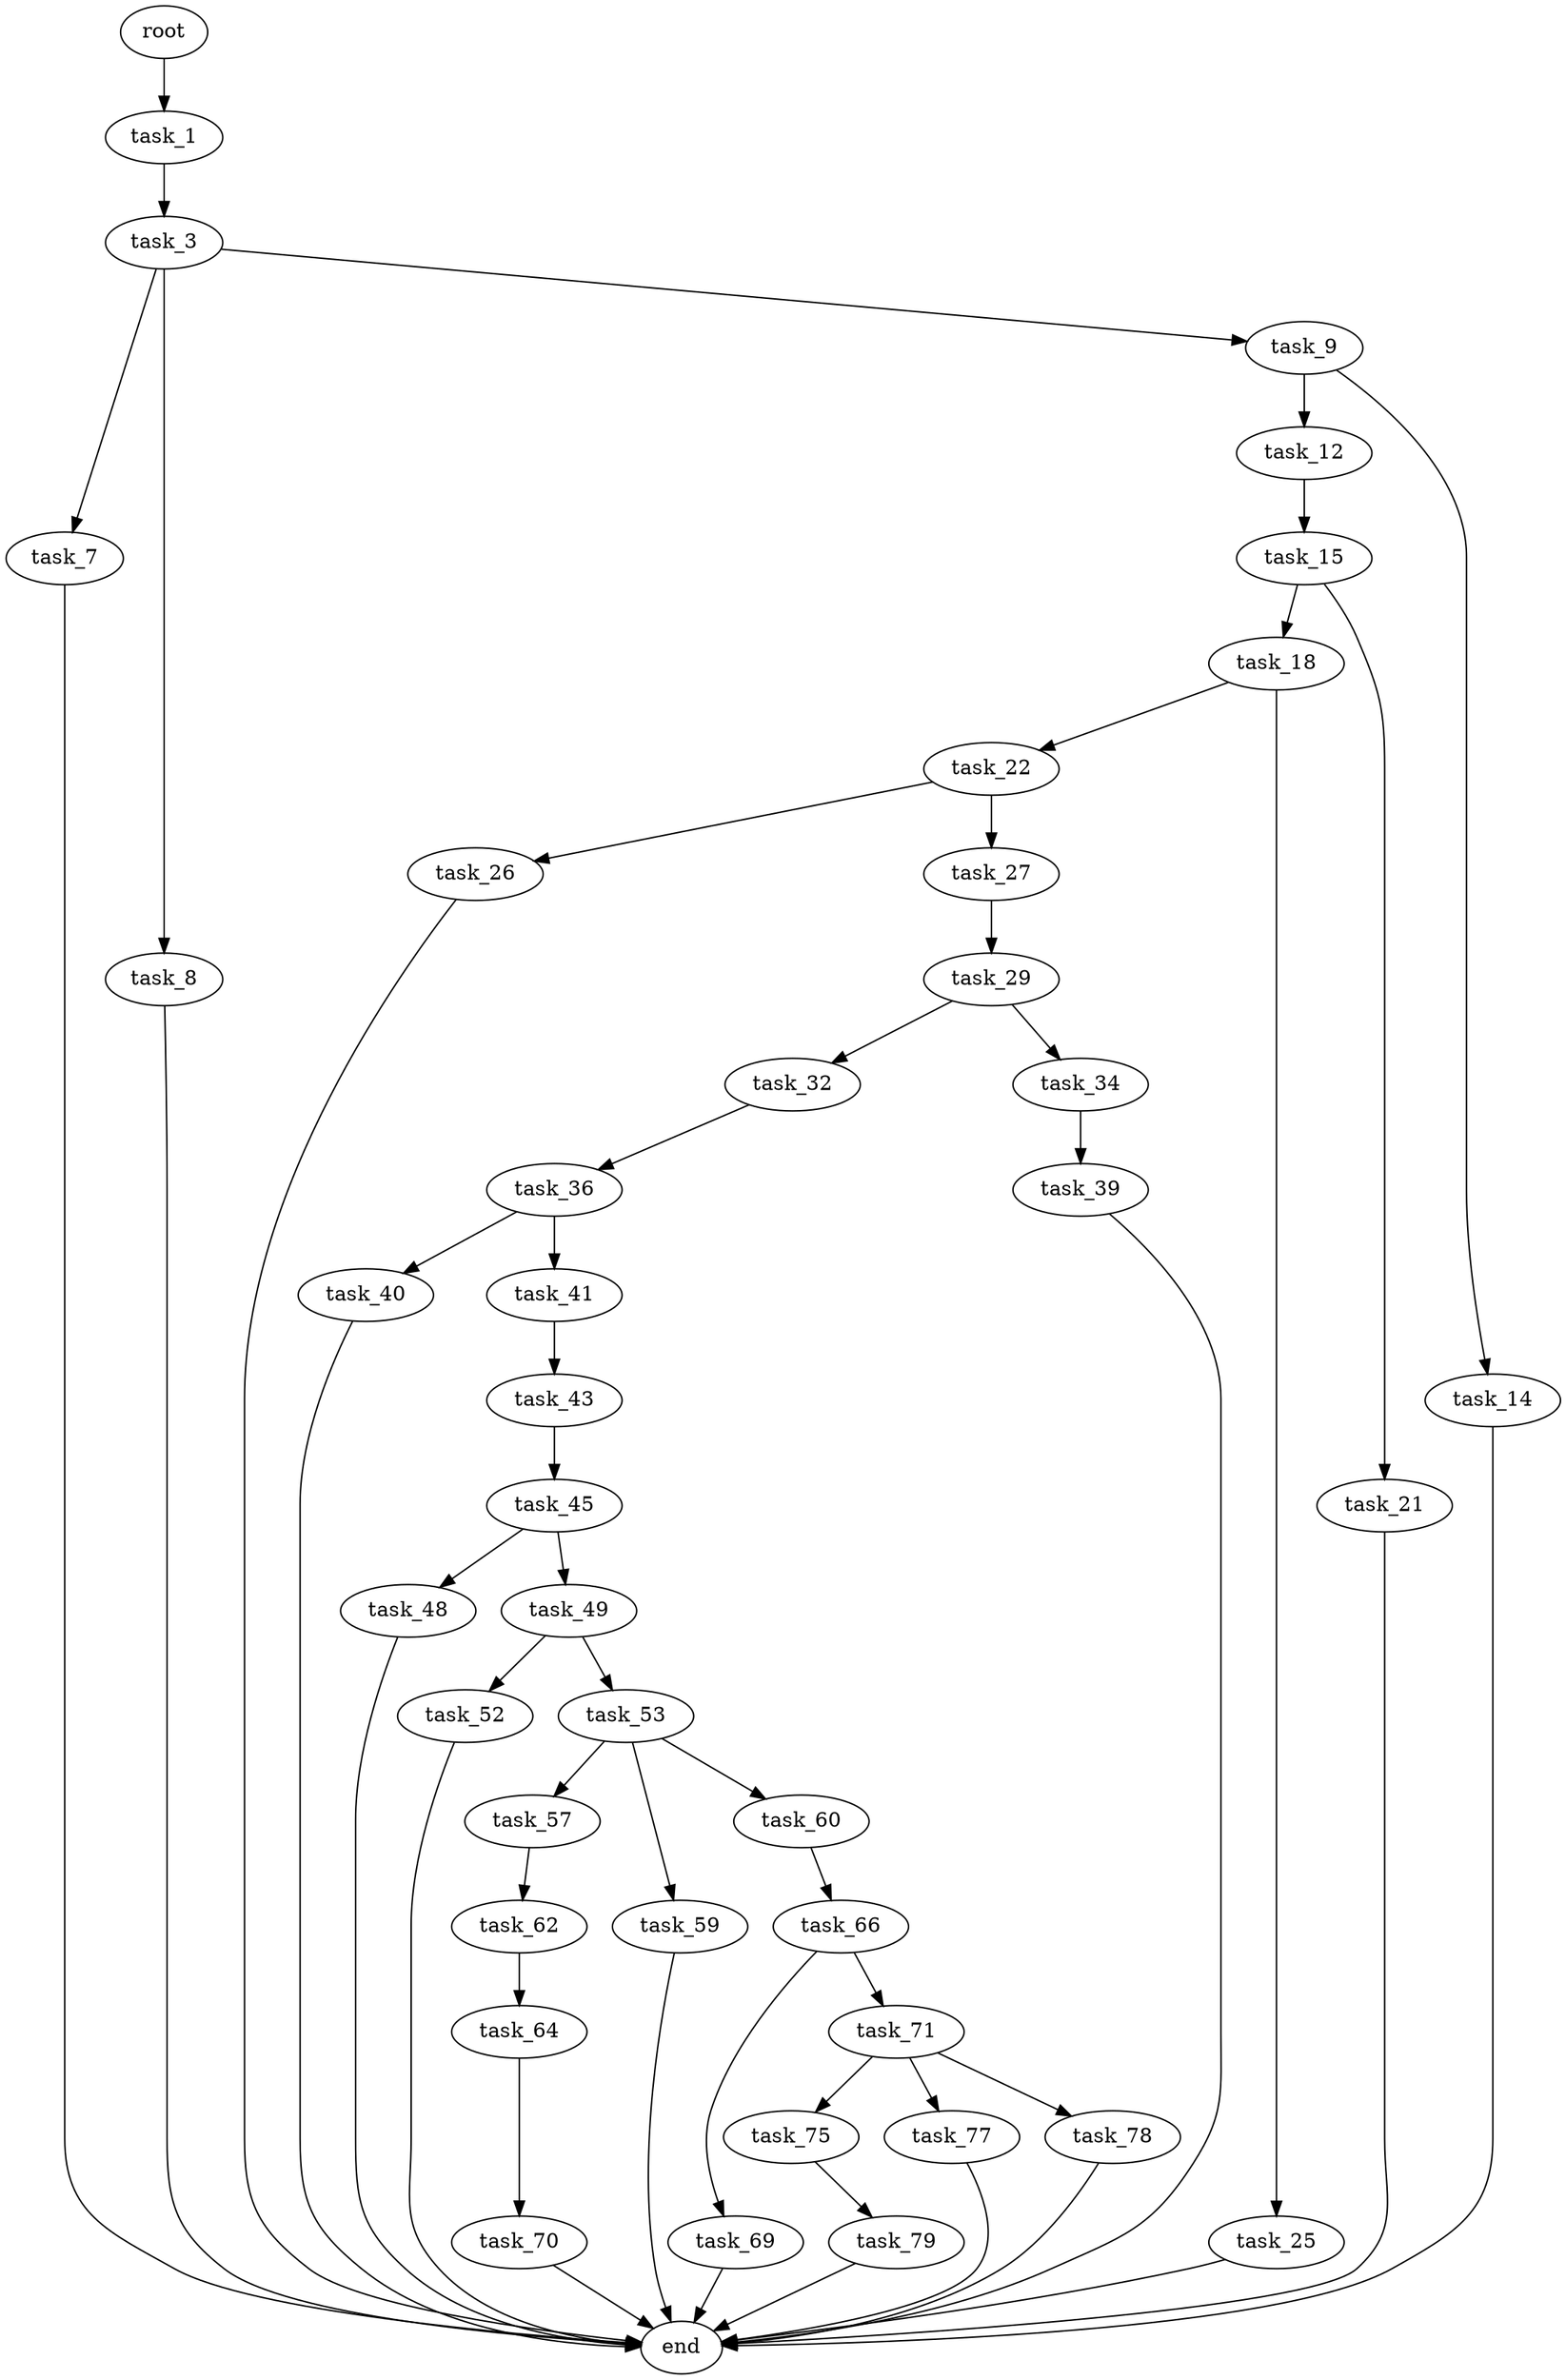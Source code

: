 digraph G {
  root [size="0.000000"];
  task_1 [size="20433978437.000000"];
  task_3 [size="756308560664.000000"];
  task_7 [size="58243627965.000000"];
  task_8 [size="39838360624.000000"];
  task_9 [size="2759014915.000000"];
  task_12 [size="28991029248.000000"];
  task_14 [size="34984513460.000000"];
  task_15 [size="134217728000.000000"];
  task_18 [size="179320245564.000000"];
  task_21 [size="1311108385.000000"];
  task_22 [size="20627606834.000000"];
  task_25 [size="231928233984.000000"];
  task_26 [size="231928233984.000000"];
  task_27 [size="14201038387.000000"];
  task_29 [size="200154452756.000000"];
  task_32 [size="11394131311.000000"];
  task_34 [size="43806634048.000000"];
  task_36 [size="231928233984.000000"];
  task_39 [size="181668902533.000000"];
  task_40 [size="8589934592.000000"];
  task_41 [size="3346953043.000000"];
  task_43 [size="37086675934.000000"];
  task_45 [size="134217728000.000000"];
  task_48 [size="1383922939.000000"];
  task_49 [size="15299699742.000000"];
  task_52 [size="368293445632.000000"];
  task_53 [size="8589934592.000000"];
  task_57 [size="1073741824000.000000"];
  task_59 [size="368293445632.000000"];
  task_60 [size="41606324079.000000"];
  task_62 [size="68719476736.000000"];
  task_64 [size="17445779326.000000"];
  task_66 [size="8589934592.000000"];
  task_69 [size="31949976484.000000"];
  task_70 [size="713008560108.000000"];
  task_71 [size="18841145523.000000"];
  task_75 [size="231928233984.000000"];
  task_77 [size="230045929005.000000"];
  task_78 [size="27176454437.000000"];
  task_79 [size="177123373814.000000"];
  end [size="0.000000"];

  root -> task_1 [size="1.000000"];
  task_1 -> task_3 [size="33554432.000000"];
  task_3 -> task_7 [size="536870912.000000"];
  task_3 -> task_8 [size="536870912.000000"];
  task_3 -> task_9 [size="536870912.000000"];
  task_7 -> end [size="1.000000"];
  task_8 -> end [size="1.000000"];
  task_9 -> task_12 [size="75497472.000000"];
  task_9 -> task_14 [size="75497472.000000"];
  task_12 -> task_15 [size="75497472.000000"];
  task_14 -> end [size="1.000000"];
  task_15 -> task_18 [size="209715200.000000"];
  task_15 -> task_21 [size="209715200.000000"];
  task_18 -> task_22 [size="679477248.000000"];
  task_18 -> task_25 [size="679477248.000000"];
  task_21 -> end [size="1.000000"];
  task_22 -> task_26 [size="33554432.000000"];
  task_22 -> task_27 [size="33554432.000000"];
  task_25 -> end [size="1.000000"];
  task_26 -> end [size="1.000000"];
  task_27 -> task_29 [size="75497472.000000"];
  task_29 -> task_32 [size="301989888.000000"];
  task_29 -> task_34 [size="301989888.000000"];
  task_32 -> task_36 [size="411041792.000000"];
  task_34 -> task_39 [size="33554432.000000"];
  task_36 -> task_40 [size="301989888.000000"];
  task_36 -> task_41 [size="301989888.000000"];
  task_39 -> end [size="1.000000"];
  task_40 -> end [size="1.000000"];
  task_41 -> task_43 [size="301989888.000000"];
  task_43 -> task_45 [size="134217728.000000"];
  task_45 -> task_48 [size="209715200.000000"];
  task_45 -> task_49 [size="209715200.000000"];
  task_48 -> end [size="1.000000"];
  task_49 -> task_52 [size="301989888.000000"];
  task_49 -> task_53 [size="301989888.000000"];
  task_52 -> end [size="1.000000"];
  task_53 -> task_57 [size="33554432.000000"];
  task_53 -> task_59 [size="33554432.000000"];
  task_53 -> task_60 [size="33554432.000000"];
  task_57 -> task_62 [size="838860800.000000"];
  task_59 -> end [size="1.000000"];
  task_60 -> task_66 [size="679477248.000000"];
  task_62 -> task_64 [size="134217728.000000"];
  task_64 -> task_70 [size="536870912.000000"];
  task_66 -> task_69 [size="33554432.000000"];
  task_66 -> task_71 [size="33554432.000000"];
  task_69 -> end [size="1.000000"];
  task_70 -> end [size="1.000000"];
  task_71 -> task_75 [size="301989888.000000"];
  task_71 -> task_77 [size="301989888.000000"];
  task_71 -> task_78 [size="301989888.000000"];
  task_75 -> task_79 [size="301989888.000000"];
  task_77 -> end [size="1.000000"];
  task_78 -> end [size="1.000000"];
  task_79 -> end [size="1.000000"];
}
